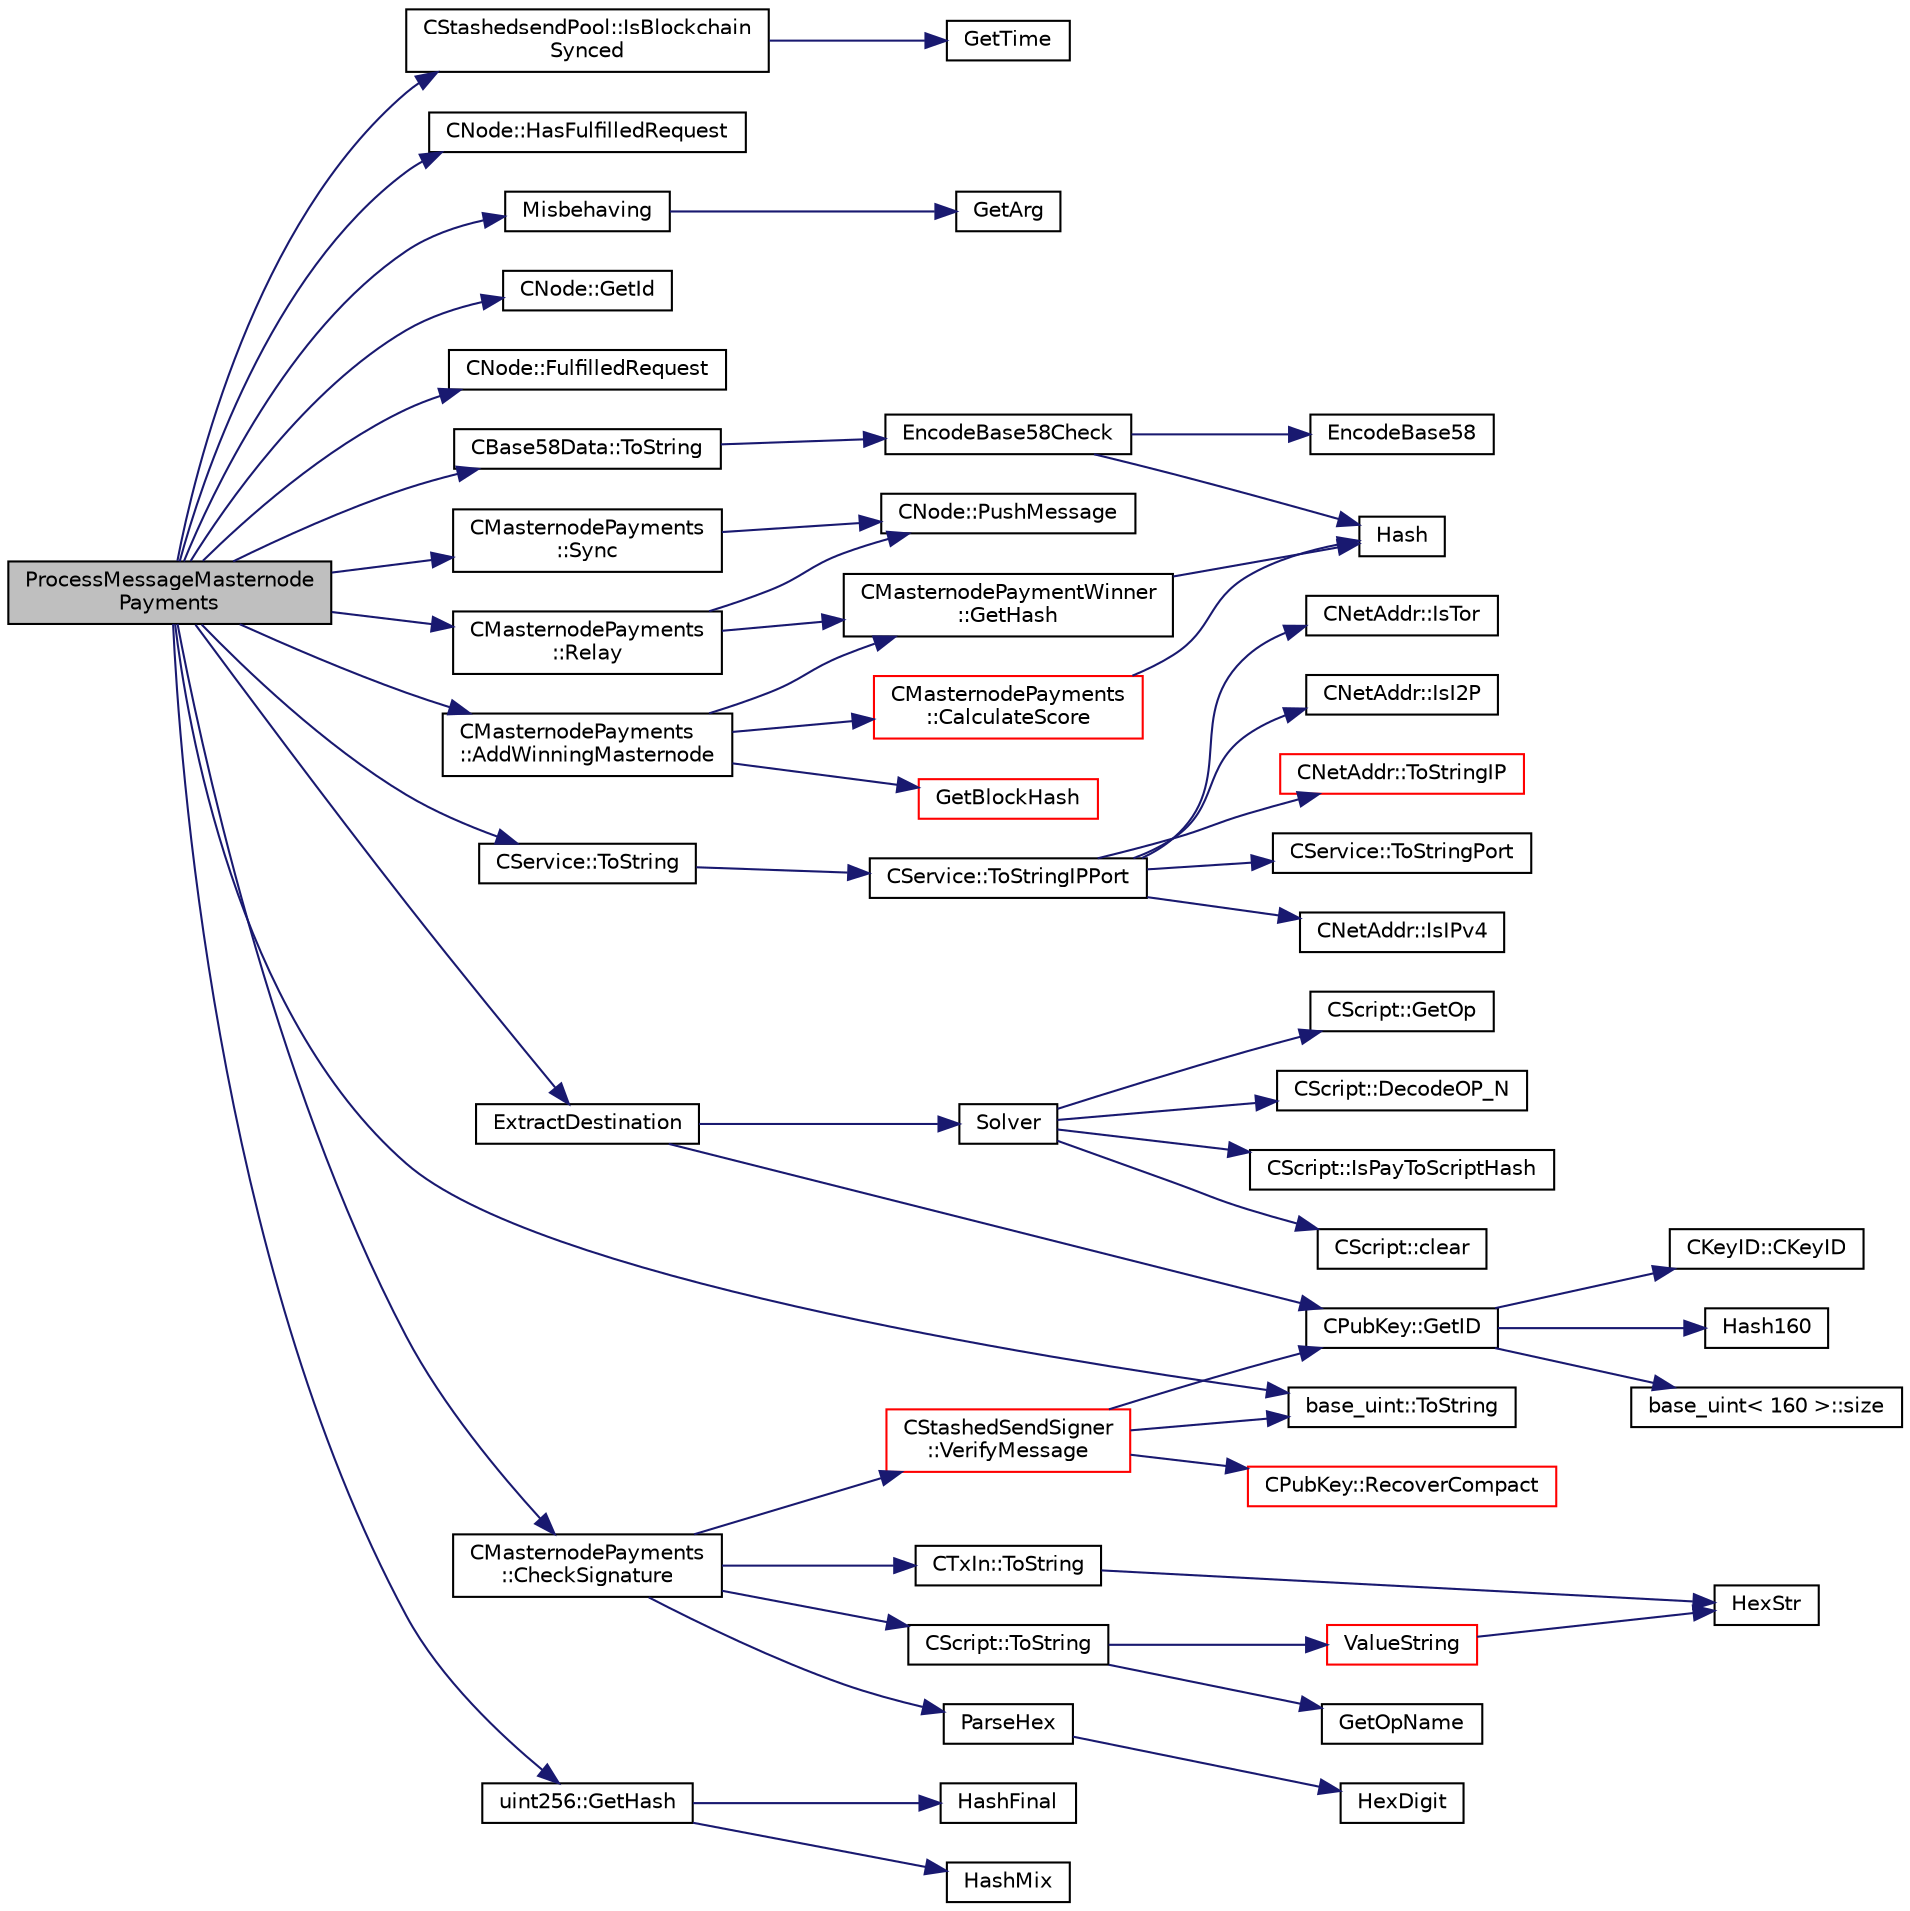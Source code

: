 digraph "ProcessMessageMasternodePayments"
{
  edge [fontname="Helvetica",fontsize="10",labelfontname="Helvetica",labelfontsize="10"];
  node [fontname="Helvetica",fontsize="10",shape=record];
  rankdir="LR";
  Node0 [label="ProcessMessageMasternode\lPayments",height=0.2,width=0.4,color="black", fillcolor="grey75", style="filled", fontcolor="black"];
  Node0 -> Node1 [color="midnightblue",fontsize="10",style="solid",fontname="Helvetica"];
  Node1 [label="CStashedsendPool::IsBlockchain\lSynced",height=0.2,width=0.4,color="black", fillcolor="white", style="filled",URL="$dd/d8a/class_c_stashedsend_pool.html#ac16a6c8b1f65273204453d723423acf9",tooltip="from masternode-sync.h "];
  Node1 -> Node2 [color="midnightblue",fontsize="10",style="solid",fontname="Helvetica"];
  Node2 [label="GetTime",height=0.2,width=0.4,color="black", fillcolor="white", style="filled",URL="$df/d2d/util_8cpp.html#a46fac5fba8ba905b5f9acb364f5d8c6f"];
  Node0 -> Node3 [color="midnightblue",fontsize="10",style="solid",fontname="Helvetica"];
  Node3 [label="CNode::HasFulfilledRequest",height=0.2,width=0.4,color="black", fillcolor="white", style="filled",URL="$d1/d64/class_c_node.html#ae94af0e82ca84242e420fc53debe6f25"];
  Node0 -> Node4 [color="midnightblue",fontsize="10",style="solid",fontname="Helvetica"];
  Node4 [label="Misbehaving",height=0.2,width=0.4,color="black", fillcolor="white", style="filled",URL="$df/d0a/main_8cpp.html#a387fdffa0ff52dde6b7d1c2991a9bdac",tooltip="Increase a node&#39;s misbehavior score. "];
  Node4 -> Node5 [color="midnightblue",fontsize="10",style="solid",fontname="Helvetica"];
  Node5 [label="GetArg",height=0.2,width=0.4,color="black", fillcolor="white", style="filled",URL="$df/d2d/util_8cpp.html#a24f685720bf40370e5bd2a192ad50cd8",tooltip="Return string argument or default value. "];
  Node0 -> Node6 [color="midnightblue",fontsize="10",style="solid",fontname="Helvetica"];
  Node6 [label="CNode::GetId",height=0.2,width=0.4,color="black", fillcolor="white", style="filled",URL="$d1/d64/class_c_node.html#a157903f7830c0dfbf6a93852066f0b8f"];
  Node0 -> Node7 [color="midnightblue",fontsize="10",style="solid",fontname="Helvetica"];
  Node7 [label="CNode::FulfilledRequest",height=0.2,width=0.4,color="black", fillcolor="white", style="filled",URL="$d1/d64/class_c_node.html#a5b378bdd447e2f1e63ced2ae5b36ed76"];
  Node0 -> Node8 [color="midnightblue",fontsize="10",style="solid",fontname="Helvetica"];
  Node8 [label="CMasternodePayments\l::Sync",height=0.2,width=0.4,color="black", fillcolor="white", style="filled",URL="$dc/d9a/class_c_masternode_payments.html#adb635a5a7682a19cf235be300cd88680"];
  Node8 -> Node9 [color="midnightblue",fontsize="10",style="solid",fontname="Helvetica"];
  Node9 [label="CNode::PushMessage",height=0.2,width=0.4,color="black", fillcolor="white", style="filled",URL="$d1/d64/class_c_node.html#a204fda3d33404cb37698c085b1583ab2"];
  Node0 -> Node10 [color="midnightblue",fontsize="10",style="solid",fontname="Helvetica"];
  Node10 [label="CService::ToString",height=0.2,width=0.4,color="black", fillcolor="white", style="filled",URL="$d3/dcc/class_c_service.html#a225473158bc07c87a6a862160d73cfea"];
  Node10 -> Node11 [color="midnightblue",fontsize="10",style="solid",fontname="Helvetica"];
  Node11 [label="CService::ToStringIPPort",height=0.2,width=0.4,color="black", fillcolor="white", style="filled",URL="$d3/dcc/class_c_service.html#a224204c838b12eeb49ca7eabe6f75004"];
  Node11 -> Node12 [color="midnightblue",fontsize="10",style="solid",fontname="Helvetica"];
  Node12 [label="CNetAddr::IsIPv4",height=0.2,width=0.4,color="black", fillcolor="white", style="filled",URL="$d3/dc3/class_c_net_addr.html#a7021b79e9a33c342b68db09dbb6c2293"];
  Node11 -> Node13 [color="midnightblue",fontsize="10",style="solid",fontname="Helvetica"];
  Node13 [label="CNetAddr::IsTor",height=0.2,width=0.4,color="black", fillcolor="white", style="filled",URL="$d3/dc3/class_c_net_addr.html#a4db37b4997ff3b8c57959f2aa915a9a3"];
  Node11 -> Node14 [color="midnightblue",fontsize="10",style="solid",fontname="Helvetica"];
  Node14 [label="CNetAddr::IsI2P",height=0.2,width=0.4,color="black", fillcolor="white", style="filled",URL="$d3/dc3/class_c_net_addr.html#afc07b09ccfd8406c5aa30ce009727eab"];
  Node11 -> Node15 [color="midnightblue",fontsize="10",style="solid",fontname="Helvetica"];
  Node15 [label="CNetAddr::ToStringIP",height=0.2,width=0.4,color="red", fillcolor="white", style="filled",URL="$d3/dc3/class_c_net_addr.html#a0c8d9b5ed3824546ff4dccca3b28b073"];
  Node11 -> Node24 [color="midnightblue",fontsize="10",style="solid",fontname="Helvetica"];
  Node24 [label="CService::ToStringPort",height=0.2,width=0.4,color="black", fillcolor="white", style="filled",URL="$d3/dcc/class_c_service.html#a95d6f24b6a613fca24734ba4e38ef3dc"];
  Node0 -> Node25 [color="midnightblue",fontsize="10",style="solid",fontname="Helvetica"];
  Node25 [label="ExtractDestination",height=0.2,width=0.4,color="black", fillcolor="white", style="filled",URL="$dd/d0f/script_8cpp.html#a951f7e601746ae076afdf3169ecca2fc"];
  Node25 -> Node26 [color="midnightblue",fontsize="10",style="solid",fontname="Helvetica"];
  Node26 [label="Solver",height=0.2,width=0.4,color="black", fillcolor="white", style="filled",URL="$dd/d0f/script_8cpp.html#a6ee6be50bff44464e905680c6fcee6dc"];
  Node26 -> Node27 [color="midnightblue",fontsize="10",style="solid",fontname="Helvetica"];
  Node27 [label="CScript::IsPayToScriptHash",height=0.2,width=0.4,color="black", fillcolor="white", style="filled",URL="$d9/d4b/class_c_script.html#a0c3729c606d318923dc06f95d85a0971"];
  Node26 -> Node28 [color="midnightblue",fontsize="10",style="solid",fontname="Helvetica"];
  Node28 [label="CScript::clear",height=0.2,width=0.4,color="black", fillcolor="white", style="filled",URL="$d9/d4b/class_c_script.html#a7b2baf842621f07c4939408acf63377c"];
  Node26 -> Node29 [color="midnightblue",fontsize="10",style="solid",fontname="Helvetica"];
  Node29 [label="CScript::GetOp",height=0.2,width=0.4,color="black", fillcolor="white", style="filled",URL="$d9/d4b/class_c_script.html#a94635ed93d8d244ec3acfa83f9ecfe5f"];
  Node26 -> Node30 [color="midnightblue",fontsize="10",style="solid",fontname="Helvetica"];
  Node30 [label="CScript::DecodeOP_N",height=0.2,width=0.4,color="black", fillcolor="white", style="filled",URL="$d9/d4b/class_c_script.html#a7f975fca06b3e9a17da8ba23c7647e2e"];
  Node25 -> Node31 [color="midnightblue",fontsize="10",style="solid",fontname="Helvetica"];
  Node31 [label="CPubKey::GetID",height=0.2,width=0.4,color="black", fillcolor="white", style="filled",URL="$da/d4e/class_c_pub_key.html#a2675f7e6f72eff68e7a5227289feb021"];
  Node31 -> Node32 [color="midnightblue",fontsize="10",style="solid",fontname="Helvetica"];
  Node32 [label="CKeyID::CKeyID",height=0.2,width=0.4,color="black", fillcolor="white", style="filled",URL="$dd/d88/class_c_key_i_d.html#a01dbd3c37820a2ffe89d106c6a7cf53d"];
  Node31 -> Node33 [color="midnightblue",fontsize="10",style="solid",fontname="Helvetica"];
  Node33 [label="Hash160",height=0.2,width=0.4,color="black", fillcolor="white", style="filled",URL="$db/dfb/hash_8h.html#a4490f70ddae16e9e48460a0416a48a6b"];
  Node31 -> Node34 [color="midnightblue",fontsize="10",style="solid",fontname="Helvetica"];
  Node34 [label="base_uint\< 160 \>::size",height=0.2,width=0.4,color="black", fillcolor="white", style="filled",URL="$da/df7/classbase__uint.html#a1f49b034e686269601ea89b0319b8004"];
  Node0 -> Node35 [color="midnightblue",fontsize="10",style="solid",fontname="Helvetica"];
  Node35 [label="uint256::GetHash",height=0.2,width=0.4,color="black", fillcolor="white", style="filled",URL="$d2/d86/classuint256.html#a6dfa79998c7cb7def7a6c7c0a6915c58"];
  Node35 -> Node36 [color="midnightblue",fontsize="10",style="solid",fontname="Helvetica"];
  Node36 [label="HashMix",height=0.2,width=0.4,color="black", fillcolor="white", style="filled",URL="$db/d69/uint256_8cpp.html#ada85ad950dccb83783b00377e8e80345"];
  Node35 -> Node37 [color="midnightblue",fontsize="10",style="solid",fontname="Helvetica"];
  Node37 [label="HashFinal",height=0.2,width=0.4,color="black", fillcolor="white", style="filled",URL="$db/d69/uint256_8cpp.html#a4748a0be192d5c847de43d05ad4bea64"];
  Node0 -> Node38 [color="midnightblue",fontsize="10",style="solid",fontname="Helvetica"];
  Node38 [label="base_uint::ToString",height=0.2,width=0.4,color="black", fillcolor="white", style="filled",URL="$da/df7/classbase__uint.html#acccba4d9d51a0c36261718ca0cbb293b"];
  Node0 -> Node39 [color="midnightblue",fontsize="10",style="solid",fontname="Helvetica"];
  Node39 [label="CBase58Data::ToString",height=0.2,width=0.4,color="black", fillcolor="white", style="filled",URL="$d2/d08/class_c_base58_data.html#a7dc91af403ca02694b3247b15604e220"];
  Node39 -> Node40 [color="midnightblue",fontsize="10",style="solid",fontname="Helvetica"];
  Node40 [label="EncodeBase58Check",height=0.2,width=0.4,color="black", fillcolor="white", style="filled",URL="$db/d9c/base58_8cpp.html#ace9a5807ee51604f33044339f073ec76",tooltip="Encode a byte vector into a base58-encoded string, including checksum. "];
  Node40 -> Node41 [color="midnightblue",fontsize="10",style="solid",fontname="Helvetica"];
  Node41 [label="Hash",height=0.2,width=0.4,color="black", fillcolor="white", style="filled",URL="$db/dfb/hash_8h.html#ab3f6c437460137530d86e09c2c102e99"];
  Node40 -> Node42 [color="midnightblue",fontsize="10",style="solid",fontname="Helvetica"];
  Node42 [label="EncodeBase58",height=0.2,width=0.4,color="black", fillcolor="white", style="filled",URL="$db/d9c/base58_8cpp.html#a8d6f0e9d5df175b4966dcede31dc90ad",tooltip="Encode a byte sequence as a base58-encoded string. "];
  Node0 -> Node43 [color="midnightblue",fontsize="10",style="solid",fontname="Helvetica"];
  Node43 [label="CMasternodePayments\l::CheckSignature",height=0.2,width=0.4,color="black", fillcolor="white", style="filled",URL="$dc/d9a/class_c_masternode_payments.html#a2ca2af0178969784235c7917b226af32"];
  Node43 -> Node44 [color="midnightblue",fontsize="10",style="solid",fontname="Helvetica"];
  Node44 [label="CTxIn::ToString",height=0.2,width=0.4,color="black", fillcolor="white", style="filled",URL="$de/da8/class_c_tx_in.html#a9f3dcba8a979ca7007448f8ad1d3c4c1"];
  Node44 -> Node45 [color="midnightblue",fontsize="10",style="solid",fontname="Helvetica"];
  Node45 [label="HexStr",height=0.2,width=0.4,color="black", fillcolor="white", style="filled",URL="$d8/d3c/util_8h.html#ace13a819ca4e98c22847d26b3b357e75"];
  Node43 -> Node46 [color="midnightblue",fontsize="10",style="solid",fontname="Helvetica"];
  Node46 [label="CScript::ToString",height=0.2,width=0.4,color="black", fillcolor="white", style="filled",URL="$d9/d4b/class_c_script.html#a75ea7216fa3b083fe7efffe72704c3b7"];
  Node46 -> Node47 [color="midnightblue",fontsize="10",style="solid",fontname="Helvetica"];
  Node47 [label="ValueString",height=0.2,width=0.4,color="red", fillcolor="white", style="filled",URL="$dd/d0f/script_8cpp.html#ab545c0a3638ba9151370e91fac78f48d"];
  Node47 -> Node45 [color="midnightblue",fontsize="10",style="solid",fontname="Helvetica"];
  Node46 -> Node49 [color="midnightblue",fontsize="10",style="solid",fontname="Helvetica"];
  Node49 [label="GetOpName",height=0.2,width=0.4,color="black", fillcolor="white", style="filled",URL="$dd/d0f/script_8cpp.html#a573587022d52d3542eb6fbf5a1190489"];
  Node43 -> Node50 [color="midnightblue",fontsize="10",style="solid",fontname="Helvetica"];
  Node50 [label="ParseHex",height=0.2,width=0.4,color="black", fillcolor="white", style="filled",URL="$df/d2d/util_8cpp.html#abea395175fbc4a788ed0f0a41710b8a7"];
  Node50 -> Node51 [color="midnightblue",fontsize="10",style="solid",fontname="Helvetica"];
  Node51 [label="HexDigit",height=0.2,width=0.4,color="black", fillcolor="white", style="filled",URL="$df/d2d/util_8cpp.html#aa59e8a8c5a39cb5041f93bb95dd02119"];
  Node43 -> Node52 [color="midnightblue",fontsize="10",style="solid",fontname="Helvetica"];
  Node52 [label="CStashedSendSigner\l::VerifyMessage",height=0.2,width=0.4,color="red", fillcolor="white", style="filled",URL="$da/d0a/class_c_stashed_send_signer.html#a917e4eb567f2005a73ef59bafcf46bd4",tooltip="Verify the message, returns true if succcessful. "];
  Node52 -> Node53 [color="midnightblue",fontsize="10",style="solid",fontname="Helvetica"];
  Node53 [label="CPubKey::RecoverCompact",height=0.2,width=0.4,color="red", fillcolor="white", style="filled",URL="$da/d4e/class_c_pub_key.html#a169505e735a02db385486b0affeb565c"];
  Node52 -> Node31 [color="midnightblue",fontsize="10",style="solid",fontname="Helvetica"];
  Node52 -> Node38 [color="midnightblue",fontsize="10",style="solid",fontname="Helvetica"];
  Node0 -> Node93 [color="midnightblue",fontsize="10",style="solid",fontname="Helvetica"];
  Node93 [label="CMasternodePayments\l::AddWinningMasternode",height=0.2,width=0.4,color="black", fillcolor="white", style="filled",URL="$dc/d9a/class_c_masternode_payments.html#a0812cd761893ca4fc5b1131fc535115c"];
  Node93 -> Node94 [color="midnightblue",fontsize="10",style="solid",fontname="Helvetica"];
  Node94 [label="GetBlockHash",height=0.2,width=0.4,color="red", fillcolor="white", style="filled",URL="$dc/da3/masternode_8cpp.html#a32f5cbabfc2bd53c2f2daedf122a83cb"];
  Node93 -> Node96 [color="midnightblue",fontsize="10",style="solid",fontname="Helvetica"];
  Node96 [label="CMasternodePayments\l::CalculateScore",height=0.2,width=0.4,color="red", fillcolor="white", style="filled",URL="$dc/d9a/class_c_masternode_payments.html#aab3b31d98a1900371f350b1bc78b346a"];
  Node96 -> Node41 [color="midnightblue",fontsize="10",style="solid",fontname="Helvetica"];
  Node93 -> Node98 [color="midnightblue",fontsize="10",style="solid",fontname="Helvetica"];
  Node98 [label="CMasternodePaymentWinner\l::GetHash",height=0.2,width=0.4,color="black", fillcolor="white", style="filled",URL="$d5/d2b/class_c_masternode_payment_winner.html#a0580947e55d3bee159825472ca95ff67"];
  Node98 -> Node41 [color="midnightblue",fontsize="10",style="solid",fontname="Helvetica"];
  Node0 -> Node99 [color="midnightblue",fontsize="10",style="solid",fontname="Helvetica"];
  Node99 [label="CMasternodePayments\l::Relay",height=0.2,width=0.4,color="black", fillcolor="white", style="filled",URL="$dc/d9a/class_c_masternode_payments.html#a21b0a4c30a2d6e02b7530370a65767fd"];
  Node99 -> Node98 [color="midnightblue",fontsize="10",style="solid",fontname="Helvetica"];
  Node99 -> Node9 [color="midnightblue",fontsize="10",style="solid",fontname="Helvetica"];
}
